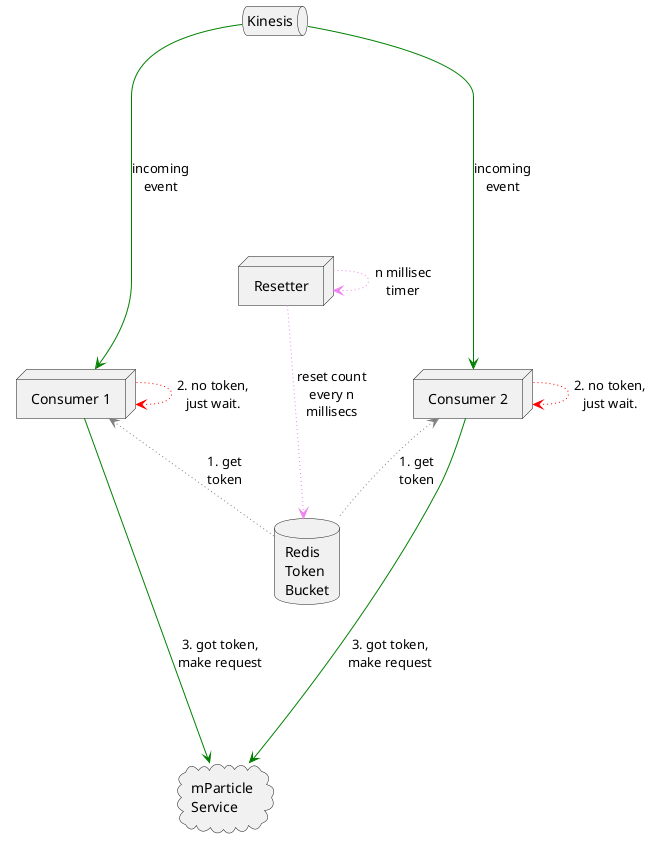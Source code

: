 @startuml
database "Redis\nToken\nBucket" as redis
node "Consumer 1" as c1
node "Consumer 2" as c2
node "Resetter" as rst
cloud "mParticle\nService" as svc
queue Kinesis as kin

kin -[#green]----> c1: incoming\nevent
kin -[#green]----> c2: incoming\nevent
rst -[#violet,dotted]--> redis: reset count\nevery n\nmillisecs
c1 -[#red,dotted]-> c1: 2. no token,\njust wait.
c2 -[#red,dotted]-> c2: 2. no token,\njust wait.
c1 <-[#gray,dotted]- redis: 1. get\ntoken
c2 <-[#gray,dotted]- redis: 1. get\ntoken
c1 ---[#green]-> svc: 3. got token,\nmake request
c2 ---[#green]-> svc: 3. got token,\nmake request
rst .[#violet,dotted].> rst: n millisec\ntimer
@enduml
